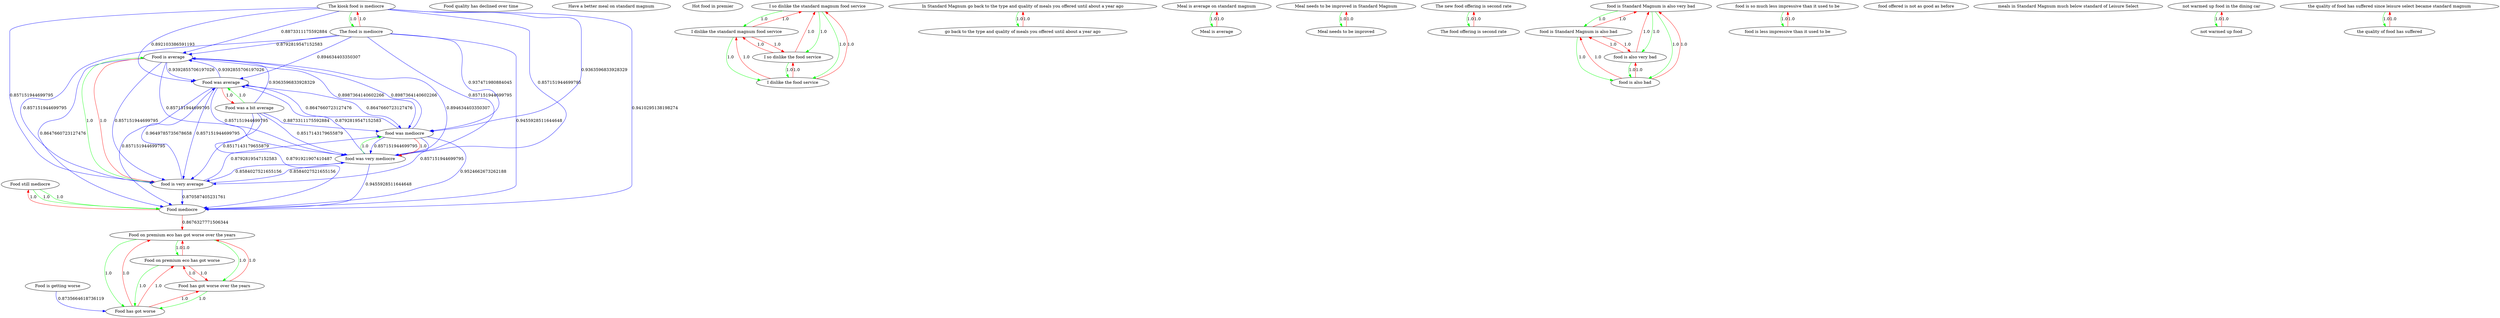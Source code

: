 digraph rawGraph {
"Food still mediocre";"Food mediocre";"Food quality has declined over time";"Food is average";"Food is getting worse";"Food on premium eco has got worse over the years";"Food on premium eco has got worse";"Food has got worse";"Food has got worse over the years";"Food was a bit average";"Food was average";"Have a better meal on standard magnum";"Hot food in premier";"I so dislike the standard magnum food service";"I dislike the standard magnum food service";"I dislike the food service";"I so dislike the food service";"In Standard Magnum go back to the type and quality of meals you offered until about a year ago";"go back to the type and quality of meals you offered until about a year ago";"Meal is average on standard magnum";"Meal is average";"Meal needs to be improved in Standard Magnum";"Meal needs to be improved";"The kiosk food is mediocre";"The food is mediocre";"The new food offering is second rate";"The food offering is second rate";"food is Standard Magnum is also very bad";"food is Standard Magnum is also bad";"food is also bad";"food is also very bad";"food is so much less impressive than it used to be";"food is less impressive than it used to be";"food is very average";"food offered is not as good as before";"food was very mediocre";"food was mediocre";"meals in Standard Magnum much below standard of Leisure Select";"not warmed up food in the dining car";"not warmed up food";"the quality of food has suffered since leisure select became standard magnum";"the quality of food has suffered";"Food still mediocre" -> "Food mediocre" [label=1.0] [color=green]
"Food still mediocre" -> "Food mediocre" [label=1.0] [color=green]
"Food mediocre" -> "Food still mediocre" [label=1.0] [color=red]
"Food on premium eco has got worse over the years" -> "Food on premium eco has got worse" [label=1.0] [color=green]
"Food on premium eco has got worse" -> "Food has got worse" [label=1.0] [color=green]
"Food on premium eco has got worse over the years" -> "Food has got worse over the years" [label=1.0] [color=green]
"Food has got worse over the years" -> "Food has got worse" [label=1.0] [color=green]
"Food on premium eco has got worse over the years" -> "Food has got worse" [label=1.0] [color=green]
"Food on premium eco has got worse" -> "Food on premium eco has got worse over the years" [label=1.0] [color=red]
"Food on premium eco has got worse" -> "Food has got worse over the years" [label=1.0] [color=red]
"Food has got worse" -> "Food on premium eco has got worse over the years" [label=1.0] [color=red]
"Food has got worse" -> "Food on premium eco has got worse" [label=1.0] [color=red]
"Food has got worse" -> "Food has got worse over the years" [label=1.0] [color=red]
"Food has got worse over the years" -> "Food on premium eco has got worse over the years" [label=1.0] [color=red]
"Food has got worse over the years" -> "Food on premium eco has got worse" [label=1.0] [color=red]
"Food mediocre" -> "Food on premium eco has got worse over the years" [label=0.8676327771506344] [color=red]
"Food is getting worse" -> "Food has got worse" [label=0.8735664618736119] [color=blue]
"Food was a bit average" -> "Food was average" [label=1.0] [color=green]
"Food was average" -> "Food was a bit average" [label=1.0] [color=red]
"Food is average" -> "Food was average" [label=0.9392855706197026] [color=blue]
"Food was a bit average" -> "Food mediocre" [label=0.8791921907410487] [color=blue]
"Food was a bit average" -> "Food is average" [label=0.9363596833928329] [color=blue]
"Food was average" -> "Food is average" [label=0.9392855706197026] [color=blue]
"I so dislike the standard magnum food service" -> "I dislike the standard magnum food service" [label=1.0] [color=green]
"I dislike the standard magnum food service" -> "I dislike the food service" [label=1.0] [color=green]
"I so dislike the standard magnum food service" -> "I so dislike the food service" [label=1.0] [color=green]
"I so dislike the food service" -> "I dislike the food service" [label=1.0] [color=green]
"I so dislike the standard magnum food service" -> "I dislike the food service" [label=1.0] [color=green]
"I dislike the standard magnum food service" -> "I so dislike the standard magnum food service" [label=1.0] [color=red]
"I dislike the standard magnum food service" -> "I so dislike the food service" [label=1.0] [color=red]
"I dislike the food service" -> "I so dislike the standard magnum food service" [label=1.0] [color=red]
"I dislike the food service" -> "I dislike the standard magnum food service" [label=1.0] [color=red]
"I dislike the food service" -> "I so dislike the food service" [label=1.0] [color=red]
"I so dislike the food service" -> "I so dislike the standard magnum food service" [label=1.0] [color=red]
"I so dislike the food service" -> "I dislike the standard magnum food service" [label=1.0] [color=red]
"In Standard Magnum go back to the type and quality of meals you offered until about a year ago" -> "go back to the type and quality of meals you offered until about a year ago" [label=1.0] [color=green]
"go back to the type and quality of meals you offered until about a year ago" -> "In Standard Magnum go back to the type and quality of meals you offered until about a year ago" [label=1.0] [color=red]
"Meal is average on standard magnum" -> "Meal is average" [label=1.0] [color=green]
"Meal is average" -> "Meal is average on standard magnum" [label=1.0] [color=red]
"Meal needs to be improved in Standard Magnum" -> "Meal needs to be improved" [label=1.0] [color=green]
"Meal needs to be improved" -> "Meal needs to be improved in Standard Magnum" [label=1.0] [color=red]
"The kiosk food is mediocre" -> "The food is mediocre" [label=1.0] [color=green]
"The food is mediocre" -> "The kiosk food is mediocre" [label=1.0] [color=red]
"The kiosk food is mediocre" -> "Food mediocre" [label=0.9410295138198274] [color=blue]
"The kiosk food is mediocre" -> "Food is average" [label=0.8873311175592884] [color=blue]
"The kiosk food is mediocre" -> "Food was average" [label=0.892103386591193] [color=blue]
"The food is mediocre" -> "Food mediocre" [label=0.9455928511644648] [color=blue]
"The food is mediocre" -> "Food is average" [label=0.8792819547152583] [color=blue]
"The food is mediocre" -> "Food was average" [label=0.894634403350307] [color=blue]
"The new food offering is second rate" -> "The food offering is second rate" [label=1.0] [color=green]
"The food offering is second rate" -> "The new food offering is second rate" [label=1.0] [color=red]
"food is Standard Magnum is also very bad" -> "food is Standard Magnum is also bad" [label=1.0] [color=green]
"food is Standard Magnum is also bad" -> "food is also bad" [label=1.0] [color=green]
"food is Standard Magnum is also very bad" -> "food is also very bad" [label=1.0] [color=green]
"food is also very bad" -> "food is also bad" [label=1.0] [color=green]
"food is Standard Magnum is also very bad" -> "food is also bad" [label=1.0] [color=green]
"food is Standard Magnum is also bad" -> "food is Standard Magnum is also very bad" [label=1.0] [color=red]
"food is Standard Magnum is also bad" -> "food is also very bad" [label=1.0] [color=red]
"food is also bad" -> "food is Standard Magnum is also very bad" [label=1.0] [color=red]
"food is also bad" -> "food is Standard Magnum is also bad" [label=1.0] [color=red]
"food is also bad" -> "food is also very bad" [label=1.0] [color=red]
"food is also very bad" -> "food is Standard Magnum is also very bad" [label=1.0] [color=red]
"food is also very bad" -> "food is Standard Magnum is also bad" [label=1.0] [color=red]
"food is so much less impressive than it used to be" -> "food is less impressive than it used to be" [label=1.0] [color=green]
"food is less impressive than it used to be" -> "food is so much less impressive than it used to be" [label=1.0] [color=red]
"food is very average" -> "Food is average" [label=1.0] [color=green]
"Food is average" -> "food is very average" [label=1.0] [color=red]
"Food was a bit average" -> "food is very average" [label=0.8517143179655879] [color=blue]
"Food was average" -> "food is very average" [label=0.857151944699795] [color=blue]
"food is very average" -> "Food mediocre" [label=0.870587405231761] [color=blue]
"food is very average" -> "Food was average" [label=0.9649785735678658] [color=blue]
"food was very mediocre" -> "food was mediocre" [label=1.0] [color=green]
"food was mediocre" -> "food was very mediocre" [label=1.0] [color=red]
"Food is average" -> "food was mediocre" [label=0.8987364140602266] [color=blue]
"Food was a bit average" -> "food was mediocre" [label=0.8873311175592884] [color=blue]
"Food was average" -> "food was mediocre" [label=0.8647660723127476] [color=blue]
"The kiosk food is mediocre" -> "food was mediocre" [label=0.9363596833928329] [color=blue]
"The food is mediocre" -> "food was mediocre" [label=0.937471980884045] [color=blue]
"food is very average" -> "food was very mediocre" [label=0.8584027521655156] [color=blue]
"food is very average" -> "food was mediocre" [label=0.8792819547152583] [color=blue]
"food was very mediocre" -> "Food mediocre" [label=0.9455928511644648] [color=blue]
"food was very mediocre" -> "Food is average" [label=0.894634403350307] [color=blue]
"food was very mediocre" -> "Food was average" [label=0.8792819547152583] [color=blue]
"food was very mediocre" -> "food is very average" [label=0.8584027521655156] [color=blue]
"food was mediocre" -> "Food mediocre" [label=0.9524662673262188] [color=blue]
"food was mediocre" -> "Food is average" [label=0.8987364140602266] [color=blue]
"food was mediocre" -> "Food was average" [label=0.8647660723127476] [color=blue]
"not warmed up food in the dining car" -> "not warmed up food" [label=1.0] [color=green]
"not warmed up food" -> "not warmed up food in the dining car" [label=1.0] [color=red]
"the quality of food has suffered since leisure select became standard magnum" -> "the quality of food has suffered" [label=1.0] [color=green]
"the quality of food has suffered" -> "the quality of food has suffered since leisure select became standard magnum" [label=1.0] [color=red]
"Food is average" -> "food is very average" [label=0.857151944699795] [color=blue]
"Food is average" -> "Food mediocre" [label=0.8647660723127476] [color=blue]
"Food was a bit average" -> "food was very mediocre" [label=0.8517143179655879] [color=blue]
"Food was average" -> "food was very mediocre" [label=0.857151944699795] [color=blue]
"Food was average" -> "Food mediocre" [label=0.857151944699795] [color=blue]
"The kiosk food is mediocre" -> "food was very mediocre" [label=0.857151944699795] [color=blue]
"The kiosk food is mediocre" -> "food is very average" [label=0.857151944699795] [color=blue]
"The food is mediocre" -> "food was very mediocre" [label=0.857151944699795] [color=blue]
"The food is mediocre" -> "food is very average" [label=0.857151944699795] [color=blue]
"food was mediocre" -> "food was very mediocre" [label=0.857151944699795] [color=blue]
"food was mediocre" -> "food is very average" [label=0.857151944699795] [color=blue]
"Food is average" -> "food was very mediocre" [label=0.857151944699795] [color=blue]
}